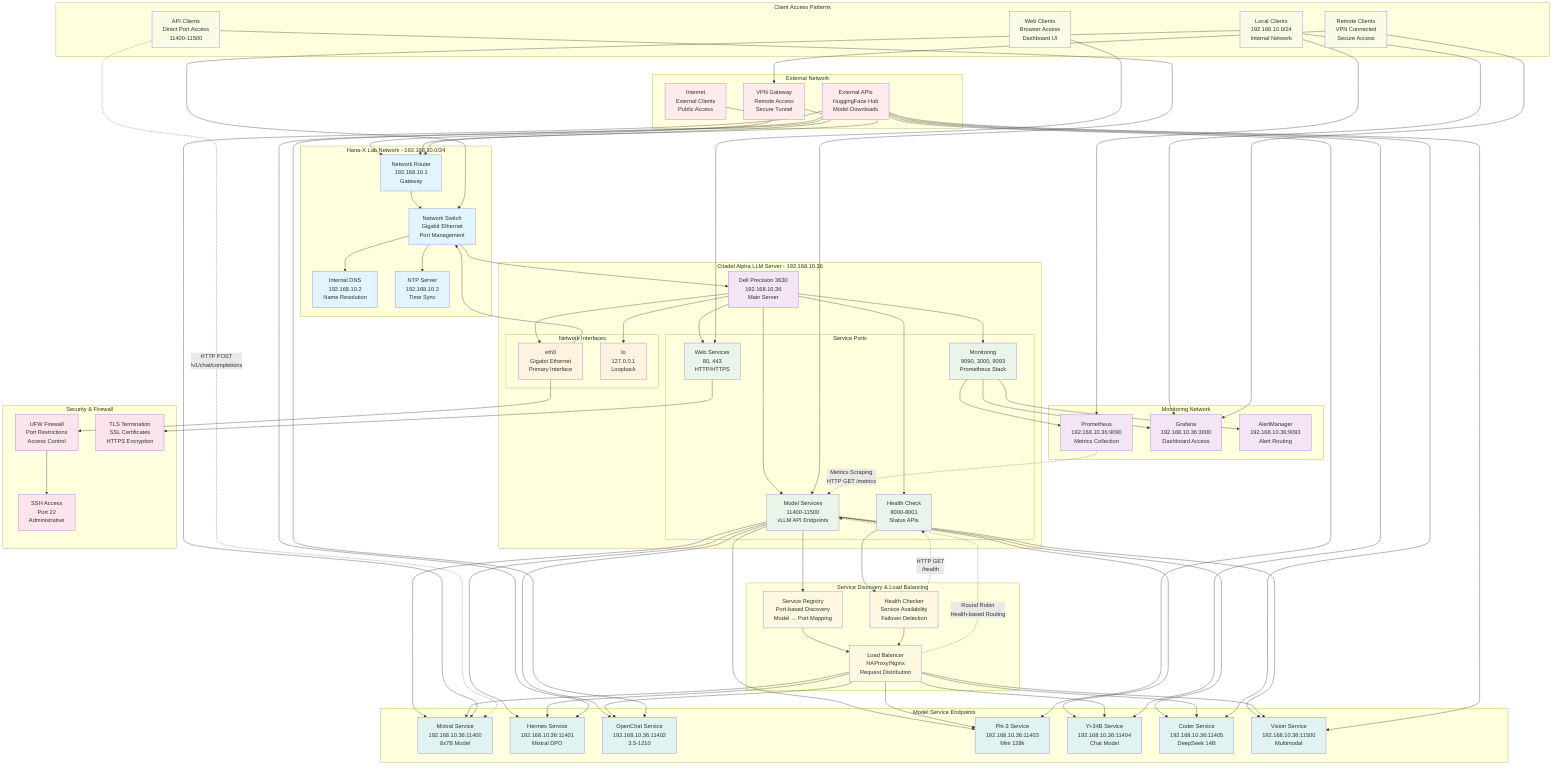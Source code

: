 graph TB
    subgraph "External Network"
        Internet[Internet<br/>External Clients<br/>Public Access]
        VPN[VPN Gateway<br/>Remote Access<br/>Secure Tunnel]
        ExternalAPI[External APIs<br/>HuggingFace Hub<br/>Model Downloads]
    end
    
    subgraph "Hana-X Lab Network - 192.168.10.0/24"
        Router[Network Router<br/>192.168.10.1<br/>Gateway]
        Switch[Network Switch<br/>Gigabit Ethernet<br/>Port Management]
        DNS[Internal DNS<br/>192.168.10.2<br/>Name Resolution]
        NTP[NTP Server<br/>192.168.10.3<br/>Time Sync]
    end
    
    subgraph "Citadel Alpha LLM Server - 192.168.10.36"
        ServerNode[Dell Precision 3630<br/>192.168.10.36<br/>Main Server]
        
        subgraph "Network Interfaces"
            EthInterface[eth0<br/>Gigabit Ethernet<br/>Primary Interface]
            LoopbackInterface[lo<br/>127.0.0.1<br/>Loopback]
        end
        
        subgraph "Service Ports"
            ModelPorts[Model Services<br/>11400-11500<br/>vLLM API Endpoints]
            HealthPorts[Health Check<br/>8000-8001<br/>Status APIs]
            MonitorPorts[Monitoring<br/>9090, 3000, 9093<br/>Prometheus Stack]
            WebPorts[Web Services<br/>80, 443<br/>HTTP/HTTPS]
        end
    end
    
    subgraph "Client Access Patterns"
        LocalClients[Local Clients<br/>192.168.10.0/24<br/>Internal Network]
        RemoteClients[Remote Clients<br/>VPN Connected<br/>Secure Access]
        APIClients[API Clients<br/>Direct Port Access<br/>11400-11500]
        WebClients[Web Clients<br/>Browser Access<br/>Dashboard UI]
    end
    
    subgraph "Service Discovery & Load Balancing"
        ServiceRegistry[Service Registry<br/>Port-based Discovery<br/>Model → Port Mapping]
        LoadBalancer[Load Balancer<br/>HAProxy/Nginx<br/>Request Distribution]
        HealthChecker[Health Checker<br/>Service Availability<br/>Failover Detection]
    end
    
    subgraph "Security & Firewall"
        Firewall[UFW Firewall<br/>Port Restrictions<br/>Access Control]
        SSHAccess[SSH Access<br/>Port 22<br/>Administrative]
        TLSTermination[TLS Termination<br/>SSL Certificates<br/>HTTPS Encryption]
    end
    
    subgraph "Monitoring Network"
        PrometheusEndpoint[Prometheus<br/>192.168.10.36:9090<br/>Metrics Collection]
        GrafanaEndpoint[Grafana<br/>192.168.10.36:3000<br/>Dashboard Access]
        AlertManagerEndpoint[AlertManager<br/>192.168.10.36:9093<br/>Alert Routing]
    end
    
    subgraph "Model Service Endpoints"
        MixtralEndpoint[Mixtral Service<br/>192.168.10.36:11400<br/>8x7B Model]
        HermesEndpoint[Hermes Service<br/>192.168.10.36:11401<br/>Mixtral DPO]
        OpenChatEndpoint[OpenChat Service<br/>192.168.10.36:11402<br/>3.5-1210]
        Phi3Endpoint[Phi-3 Service<br/>192.168.10.36:11403<br/>Mini 128k]
        Yi34BEndpoint[Yi-34B Service<br/>192.168.10.36:11404<br/>Chat Model]
        CoderEndpoint[Coder Service<br/>192.168.10.36:11405<br/>DeepSeek 14B]
        VisionEndpoint[Vision Service<br/>192.168.10.36:11500<br/>Multimodal]
    end
    
    %% External Connectivity
    Internet --> Router
    VPN --> Router
    ExternalAPI --> Router
    
    %% Internal Network Infrastructure
    Router --> Switch
    Switch --> DNS
    Switch --> NTP
    Switch --> ServerNode
    
    %% Server Network Configuration
    ServerNode --> EthInterface
    ServerNode --> LoopbackInterface
    EthInterface --> Switch
    
    %% Service Port Mapping
    ServerNode --> ModelPorts
    ServerNode --> HealthPorts
    ServerNode --> MonitorPorts
    ServerNode --> WebPorts
    
    %% Client Access
    LocalClients --> Switch
    RemoteClients --> VPN
    APIClients --> ModelPorts
    WebClients --> WebPorts
    
    %% Service Discovery
    ModelPorts --> ServiceRegistry
    ServiceRegistry --> LoadBalancer
    HealthPorts --> HealthChecker
    HealthChecker --> LoadBalancer
    
    %% Security Layer
    EthInterface --> Firewall
    Firewall --> SSHAccess
    WebPorts --> TLSTermination
    
    %% Monitoring Endpoints
    MonitorPorts --> PrometheusEndpoint
    MonitorPorts --> GrafanaEndpoint
    MonitorPorts --> AlertManagerEndpoint
    
    %% Model Service Distribution
    ModelPorts --> MixtralEndpoint
    ModelPorts --> HermesEndpoint
    ModelPorts --> OpenChatEndpoint
    ModelPorts --> Phi3Endpoint
    ModelPorts --> Yi34BEndpoint
    ModelPorts --> CoderEndpoint
    ModelPorts --> VisionEndpoint
    
    %% Load Balancer to Services
    LoadBalancer --> MixtralEndpoint
    LoadBalancer --> HermesEndpoint
    LoadBalancer --> OpenChatEndpoint
    LoadBalancer --> Phi3Endpoint
    LoadBalancer --> Yi34BEndpoint
    LoadBalancer --> CoderEndpoint
    LoadBalancer --> VisionEndpoint
    
    %% External Model Downloads
    ExternalAPI --> MixtralEndpoint
    ExternalAPI --> HermesEndpoint
    ExternalAPI --> OpenChatEndpoint
    ExternalAPI --> Phi3Endpoint
    ExternalAPI --> Yi34BEndpoint
    ExternalAPI --> CoderEndpoint
    ExternalAPI --> VisionEndpoint
    
    %% Monitoring Access
    LocalClients --> PrometheusEndpoint
    LocalClients --> GrafanaEndpoint
    RemoteClients --> GrafanaEndpoint
    
    %% Network Flow Annotations
    APIClients -.->|"HTTP POST<br/>/v1/chat/completions"| MixtralEndpoint
    LoadBalancer -.->|"Round Robin<br/>Health-based Routing"| ModelPorts
    HealthChecker -.->|"HTTP GET<br/>/health"| HealthPorts
    PrometheusEndpoint -.->|"Metrics Scraping<br/>HTTP GET /metrics"| ModelPorts
    
    %% Styling
    classDef externalLayer fill:#ffebee
    classDef networkLayer fill:#e1f5fe
    classDef serverLayer fill:#f3e5f5
    classDef interfaceLayer fill:#fff3e0
    classDef portLayer fill:#e8f5e8
    classDef clientLayer fill:#f9fbe7
    classDef serviceLayer fill:#fff8e1
    classDef securityLayer fill:#fce4ec
    classDef monitorLayer fill:#f3e5f5
    classDef endpointLayer fill:#e0f2f1
    
    class Internet,VPN,ExternalAPI externalLayer
    class Router,Switch,DNS,NTP networkLayer
    class ServerNode serverLayer
    class EthInterface,LoopbackInterface interfaceLayer
    class ModelPorts,HealthPorts,MonitorPorts,WebPorts portLayer
    class LocalClients,RemoteClients,APIClients,WebClients clientLayer
    class ServiceRegistry,LoadBalancer,HealthChecker serviceLayer
    class Firewall,SSHAccess,TLSTermination securityLayer
    class PrometheusEndpoint,GrafanaEndpoint,AlertManagerEndpoint monitorLayer
    class MixtralEndpoint,HermesEndpoint,OpenChatEndpoint,Phi3Endpoint,Yi34BEndpoint,CoderEndpoint,VisionEndpoint endpointLayer